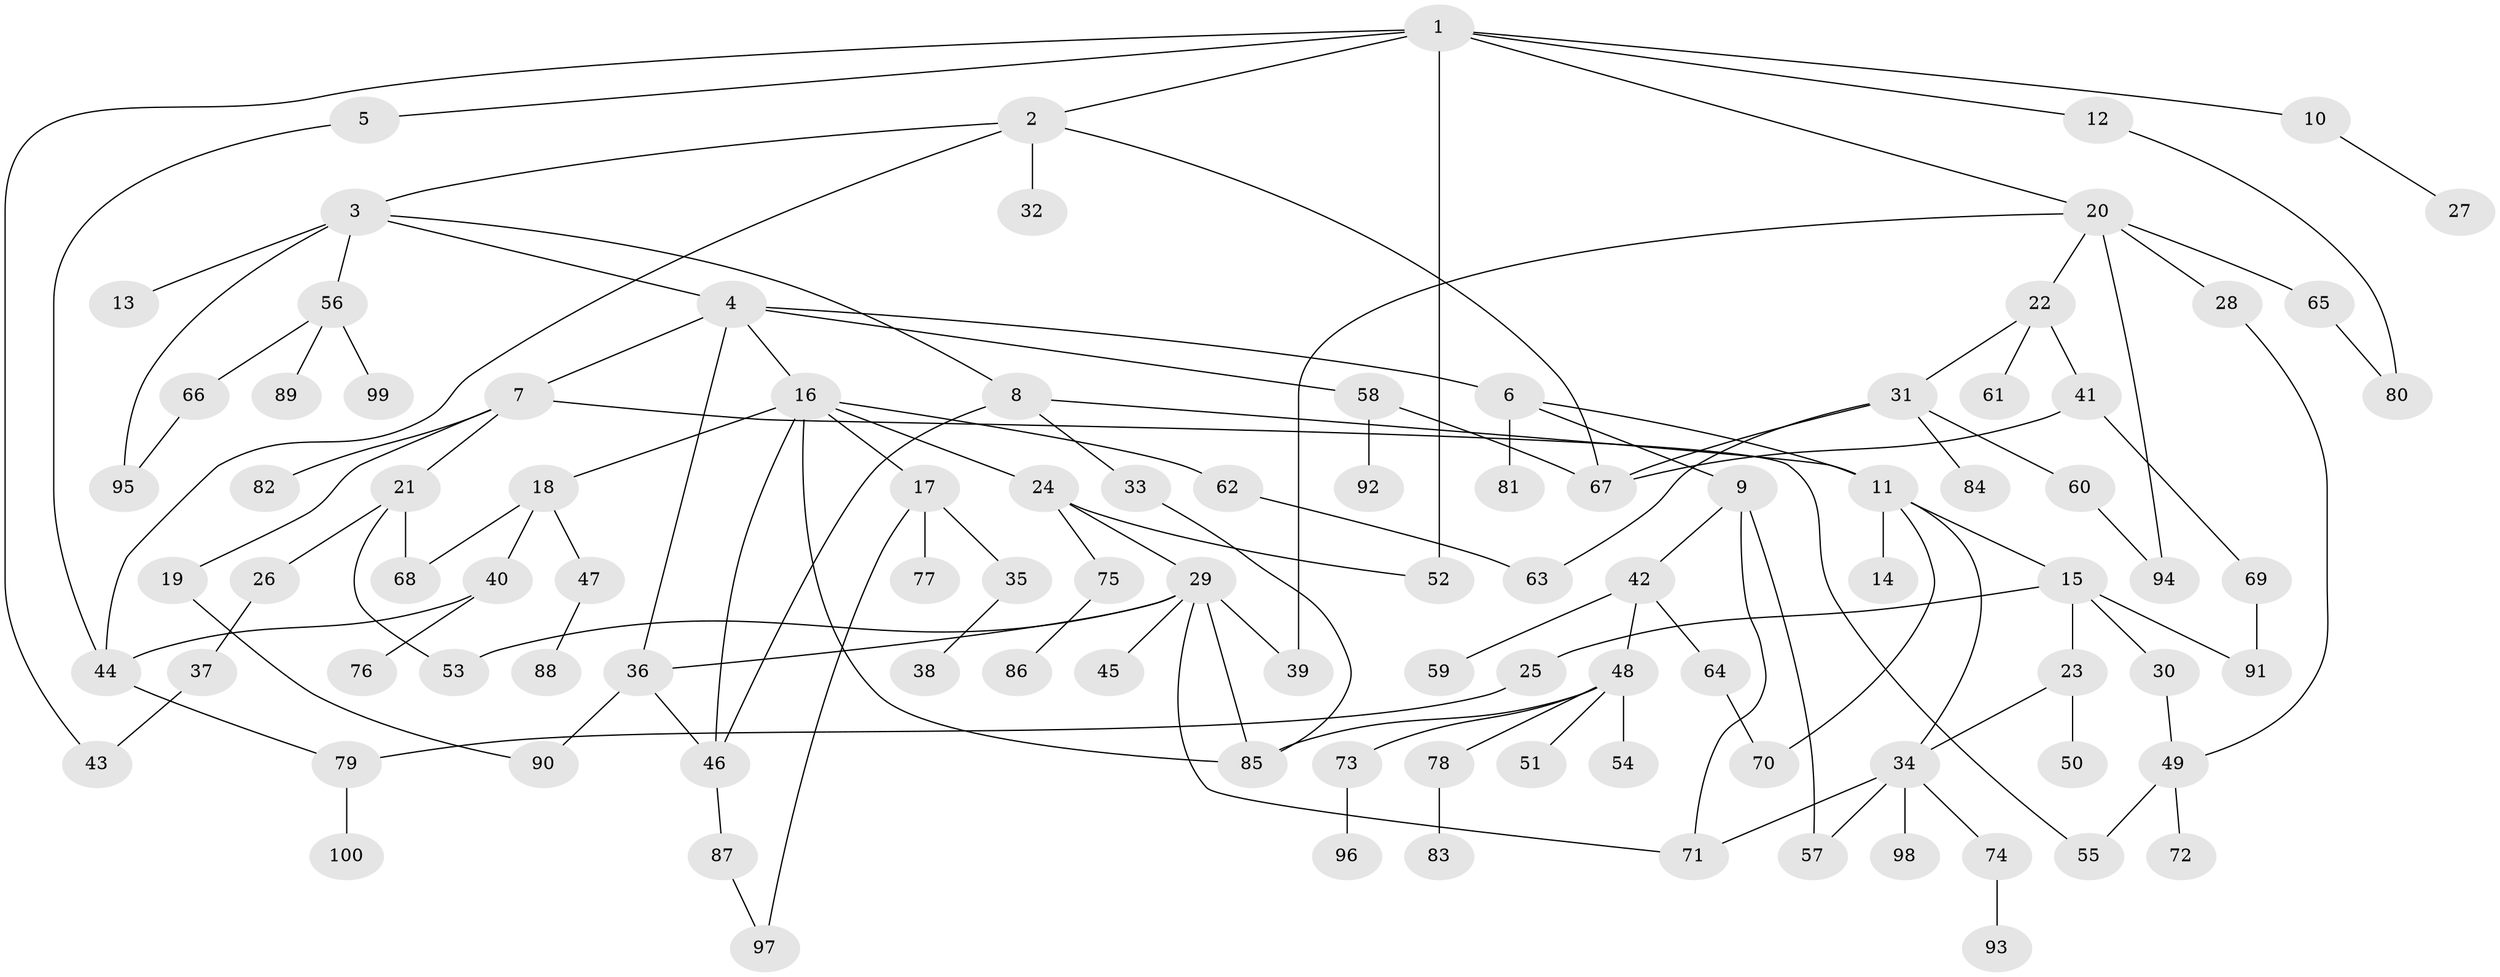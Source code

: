 // Generated by graph-tools (version 1.1) at 2025/10/02/27/25 16:10:52]
// undirected, 100 vertices, 131 edges
graph export_dot {
graph [start="1"]
  node [color=gray90,style=filled];
  1;
  2;
  3;
  4;
  5;
  6;
  7;
  8;
  9;
  10;
  11;
  12;
  13;
  14;
  15;
  16;
  17;
  18;
  19;
  20;
  21;
  22;
  23;
  24;
  25;
  26;
  27;
  28;
  29;
  30;
  31;
  32;
  33;
  34;
  35;
  36;
  37;
  38;
  39;
  40;
  41;
  42;
  43;
  44;
  45;
  46;
  47;
  48;
  49;
  50;
  51;
  52;
  53;
  54;
  55;
  56;
  57;
  58;
  59;
  60;
  61;
  62;
  63;
  64;
  65;
  66;
  67;
  68;
  69;
  70;
  71;
  72;
  73;
  74;
  75;
  76;
  77;
  78;
  79;
  80;
  81;
  82;
  83;
  84;
  85;
  86;
  87;
  88;
  89;
  90;
  91;
  92;
  93;
  94;
  95;
  96;
  97;
  98;
  99;
  100;
  1 -- 2;
  1 -- 5;
  1 -- 10;
  1 -- 12;
  1 -- 20;
  1 -- 43;
  1 -- 52;
  2 -- 3;
  2 -- 32;
  2 -- 44;
  2 -- 67;
  3 -- 4;
  3 -- 8;
  3 -- 13;
  3 -- 56;
  3 -- 95;
  4 -- 6;
  4 -- 7;
  4 -- 16;
  4 -- 36;
  4 -- 58;
  5 -- 44;
  6 -- 9;
  6 -- 81;
  6 -- 11;
  7 -- 19;
  7 -- 21;
  7 -- 82;
  7 -- 55;
  8 -- 11;
  8 -- 33;
  8 -- 46;
  9 -- 42;
  9 -- 57;
  9 -- 71;
  10 -- 27;
  11 -- 14;
  11 -- 15;
  11 -- 34;
  11 -- 70;
  12 -- 80;
  15 -- 23;
  15 -- 25;
  15 -- 30;
  15 -- 91;
  16 -- 17;
  16 -- 18;
  16 -- 24;
  16 -- 62;
  16 -- 85;
  16 -- 46;
  17 -- 35;
  17 -- 77;
  17 -- 97;
  18 -- 40;
  18 -- 47;
  18 -- 68;
  19 -- 90;
  20 -- 22;
  20 -- 28;
  20 -- 65;
  20 -- 94;
  20 -- 39;
  21 -- 26;
  21 -- 53;
  21 -- 68;
  22 -- 31;
  22 -- 41;
  22 -- 61;
  23 -- 34;
  23 -- 50;
  24 -- 29;
  24 -- 52;
  24 -- 75;
  25 -- 79;
  26 -- 37;
  28 -- 49;
  29 -- 39;
  29 -- 45;
  29 -- 71;
  29 -- 85;
  29 -- 53;
  29 -- 36;
  30 -- 49;
  31 -- 60;
  31 -- 84;
  31 -- 63;
  31 -- 67;
  33 -- 85;
  34 -- 57;
  34 -- 74;
  34 -- 98;
  34 -- 71;
  35 -- 38;
  36 -- 46;
  36 -- 90;
  37 -- 43;
  40 -- 76;
  40 -- 44;
  41 -- 67;
  41 -- 69;
  42 -- 48;
  42 -- 59;
  42 -- 64;
  44 -- 79;
  46 -- 87;
  47 -- 88;
  48 -- 51;
  48 -- 54;
  48 -- 73;
  48 -- 78;
  48 -- 85;
  49 -- 55;
  49 -- 72;
  56 -- 66;
  56 -- 89;
  56 -- 99;
  58 -- 92;
  58 -- 67;
  60 -- 94;
  62 -- 63;
  64 -- 70;
  65 -- 80;
  66 -- 95;
  69 -- 91;
  73 -- 96;
  74 -- 93;
  75 -- 86;
  78 -- 83;
  79 -- 100;
  87 -- 97;
}
